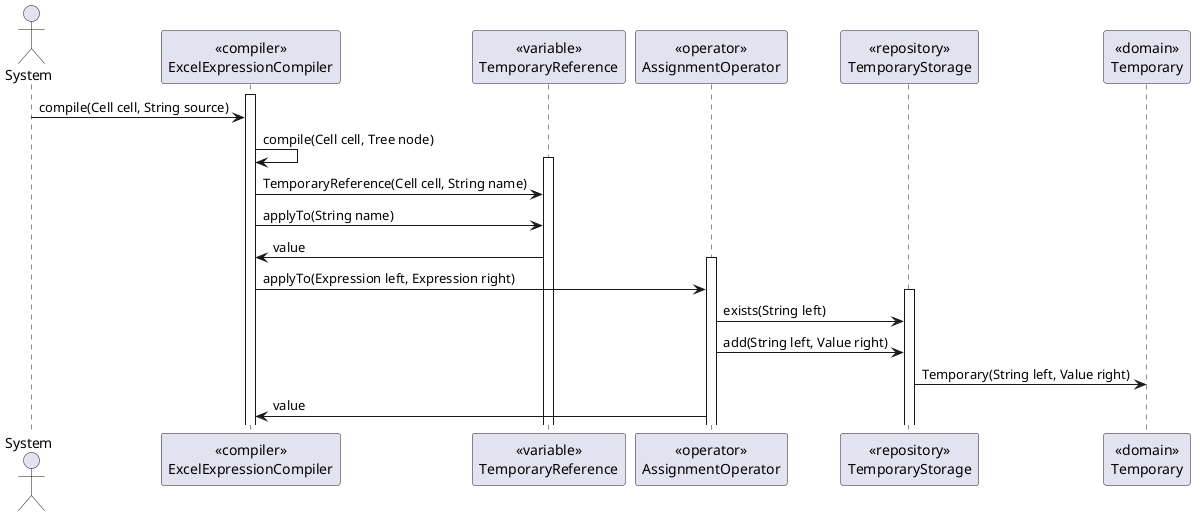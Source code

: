 @startuml lang02.1_sequenceDiagram.png
actor System
participant "<<compiler>>\nExcelExpressionCompiler" as Compiler
participant "<<variable>>\nTemporaryReference" as Variable
participant "<<operator>>\nAssignmentOperator" as Operator
participant "<<repository>>\nTemporaryStorage" as Repository
participant "<<domain>>\nTemporary" as Domain

activate Compiler
System-> Compiler : compile(Cell cell, String source)
Compiler->Compiler: compile(Cell cell, Tree node)

activate Variable
Compiler->Variable: TemporaryReference(Cell cell, String name)
Compiler->Variable: applyTo(String name)
Variable->Compiler: value

activate Operator
Compiler->Operator: applyTo(Expression left, Expression right)

activate Repository
Operator->Repository: exists(String left)
Operator->Repository: add(String left, Value right)
Repository->Domain: Temporary(String left, Value right)

Operator->Compiler: value

@enduml